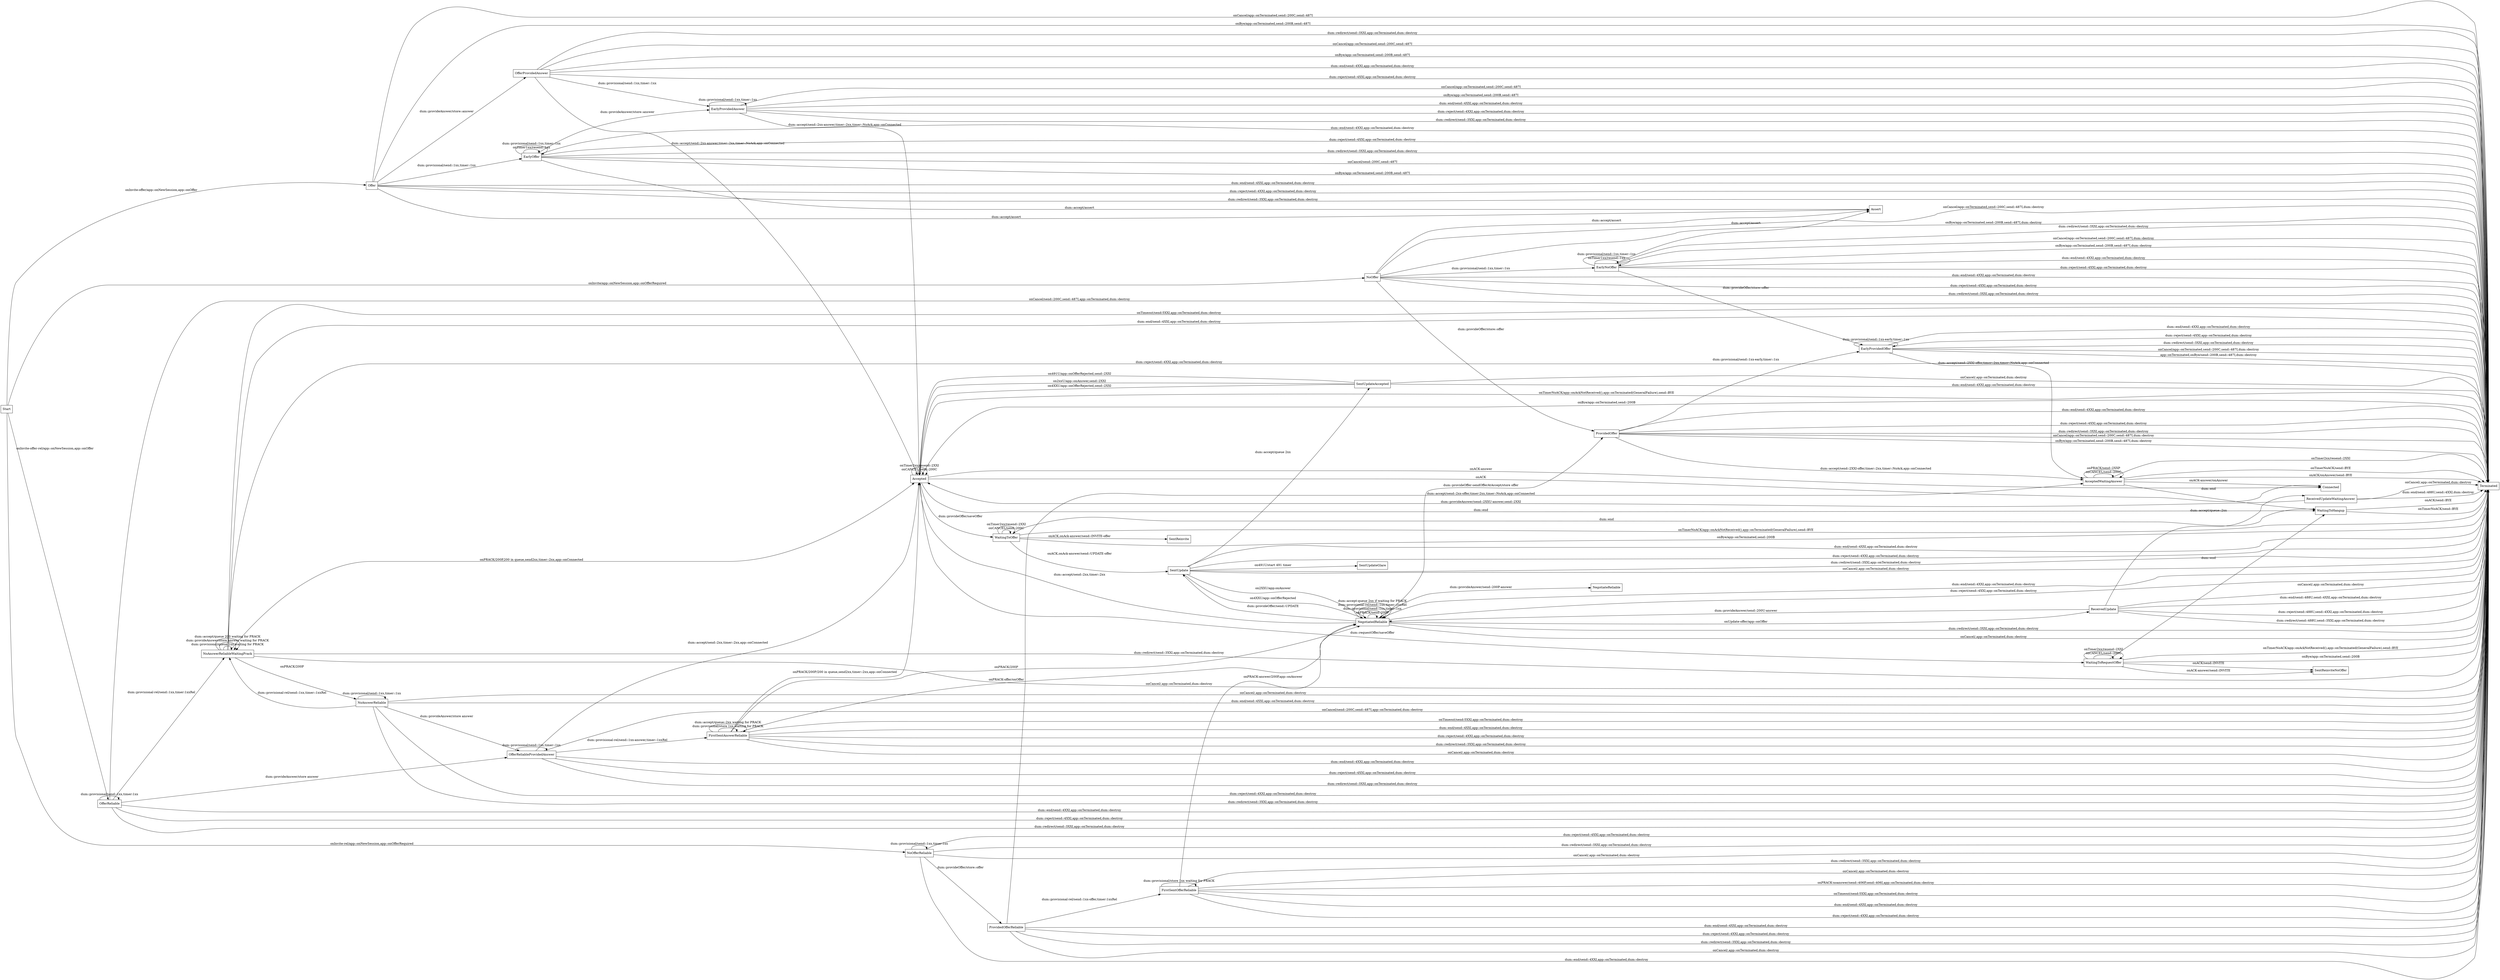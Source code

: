 //  names start with cap are states
//  names start with app:: are appliction handlers
//  names start with dum:: are dum interface to application
//  names start with lower case are actions
//  names start with on are events

//  Note:  not all Assert transitions are shown here
digraph UAS {
  rankdir=LR;
  node [shape = box];

  //////////////////////////////////////////
  // UAS - offer in INVITE
  Start -> Offer                                        [ label = "onInvite-offer/app::onNewSession,app::onOffer" ];

  Offer -> OfferProvidedAnswer                          [ label = "dum::provideAnswer/store::answer" ];
  Offer -> EarlyOffer                                   [ label = "dum::provisional/send::1xx,timer::1xx" ];
  Offer -> Assert                                       [ label = "dum::accept/assert" ];
  Offer -> Terminated                                   [ label = "dum::end/send::4XXI,app::onTerminated,dum::destroy" ];
  Offer -> Terminated                                   [ label = "dum::reject/send::4XXI,app::onTerminated,dum::destroy" ];
  Offer -> Terminated                                   [ label = "dum::redirect/send::3XXI,app::onTerminated,dum::destroy" ];
  Offer -> Terminated                                   [ label = "onCancel/app::onTerminated,send::200C,send::487I" ]; 
  Offer -> Terminated                                   [ label = "onBye/app::onTerminated,send::200B,send::487I" ]; 

  OfferProvidedAnswer -> Accepted                       [ label = "dum::accept/send::2xx-answer,timer::2xx,timer::NoAck,app::onConnected" ];
  OfferProvidedAnswer -> EarlyProvidedAnswer            [ label = "dum::provisional/send::1xx,timer::1xx" ]; // include early-media
  OfferProvidedAnswer -> Terminated                     [ label = "dum::end/send::4XXI,app::onTerminated,dum::destroy" ];
  OfferProvidedAnswer -> Terminated                     [ label = "dum::reject/send::4XXI,app::onTerminated,dum::destroy" ];
  OfferProvidedAnswer -> Terminated                     [ label = "dum::redirect/send::3XXI,app::onTerminated,dum::destroy" ];
  OfferProvidedAnswer -> Terminated                     [ label = "onCancel/app::onTerminated,send::200C,send::487I" ];
  OfferProvidedAnswer -> Terminated                     [ label = "onBye/app::onTerminated,send::200B,send::487I" ]; 

  Accepted -> Connected                                 [ label = "onACK" ];
  Accepted -> Connected                                 [ label = "onACK-answer" ];  // illegal - but accept anyway
  Accepted -> Accepted                                  [ label = "onCANCEL/send::200C" ]; 
  Accepted -> Accepted                                  [ label = "onTimer2xx/resend::2XXI" ];
  Accepted -> Terminated                                [ label = "onTimerNoACK/app::onAckNotReceived(),app::onTerminated(GeneralFailure),send::BYE" ];
  Accepted -> Terminated                                [ label = "onBye/app::onTerminated,send::200B" ]; 
  Accepted -> WaitingToHangup                           [ label = "dum::end" ];
  Accepted -> WaitingToOffer                            [ label = "dum::provideOffer/saveOffer" ];
  Accepted -> WaitingToRequestOffer                     [ label = "dum::requestOffer/saveOffer" ];

  WaitingToOffer -> SentUpdate                          [ label = "onACK,onAck-answer/send::UPDATE-offer" ];  // on Ack-answer is illegal - but accept anyway for interop 
  WaitingToOffer -> SentReinvite                        [ label = "onACK,onAck-answer/send::INVITE-offer" ];  // on Ack-answer is illegal - but accept anyway for interop 
  WaitingToOffer -> WaitingToOffer                      [ label = "onCANCEL/send::200C" ]; 
  WaitingToOffer -> WaitingToOffer                      [ label = "onTimer2xx/resend::2XXI" ];
  WaitingToOffer -> Terminated                          [ label = "onTimerNoACK/app::onAckNotReceived(),app::onTerminated(GeneralFailure),send::BYE" ];
  WaitingToOffer -> Terminated                          [ label = "onBye/app::onTerminated,send::200B" ]; 
  WaitingToOffer -> WaitingToHangup                     [ label = "dum::end" ];

  WaitingToRequestOffer -> SentReinviteNoOffer          [ label = "onACK/send::INVITE" ]; 
  WaitingToRequestOffer -> SentReinviteNoOffer          [ label = "onACK-answer/send::INVITE" ];
  WaitingToRequestOffer -> WaitingToRequestOffer        [ label = "onCANCEL/send::200C" ]; 
  WaitingToRequestOffer -> WaitingToRequestOffer        [ label = "onTimer2xx/resend::2XXI" ];
  WaitingToRequestOffer -> Terminated                   [ label = "onTimerNoACK/app::onAckNotReceived(),app::onTerminated(GeneralFailure),send::BYE" ];
  WaitingToRequestOffer -> Terminated                   [ label = "onBye/app::onTerminated,send::200B" ]; 
  WaitingToRequestOffer -> WaitingToHangup              [ label = "dum::end" ];

  EarlyOffer -> EarlyOffer                              [ label = "onTimer1xx/resend::1xx" ];
  EarlyOffer -> EarlyOffer                              [ label = "dum::provisional/send::1xx,timer::1xx" ];
  EarlyOffer -> EarlyProvidedAnswer                     [ label = "dum::provideAnswer/store::answer" ];
  EarlyOffer -> Assert                                  [ label = "dum::accept/assert" ];
  EarlyOffer -> Terminated                              [ label = "dum::end/send::4XXI,app::onTerminated,dum::destroy" ];
  EarlyOffer -> Terminated                              [ label = "dum::reject/send::4XXI,app::onTerminated,dum::destroy" ];
  EarlyOffer -> Terminated                              [ label = "dum::redirect/send::3XXI,app::onTerminated,dum::destroy" ];
  EarlyOffer -> Terminated                              [ label = "onCancel/send::200C,send::487I" ];
  EarlyOffer -> Terminated                              [ label = "onBye/app::onTerminated,send::200B,send::487I" ];

  EarlyProvidedAnswer -> EarlyProvidedAnswer            [ label = "dum::provisional/send::1xx,timer::1xx" ]; // include early-media
  EarlyProvidedAnswer -> Accepted                       [ label = "dum::accept/send::2xx-answer,timer::2xx,timer::NoAck,app::onConnected" ];
  EarlyProvidedAnswer -> Terminated                     [ label = "dum::end/send::4XXI,app::onTerminated,dum::destroy" ];
  EarlyProvidedAnswer -> Terminated                     [ label = "dum::reject/send::4XXI,app::onTerminated,dum::destroy" ];
  EarlyProvidedAnswer -> Terminated                     [ label = "dum::redirect/send::3XXI,app::onTerminated,dum::destroy" ];
  EarlyProvidedAnswer -> Terminated                     [ label = "onCancel/app::onTerminated,send::200C,send::487I" ]; 
  EarlyProvidedAnswer -> Terminated                     [ label = "onBye/app::onTerminated,send::200B,send::487I" ]; 
  //////////////////////////////////////////


  //////////////////////////////////////////
  // UAS - no offer in INVITE
  Start -> NoOffer                                      [ label = "onInvite/app::onNewSession,app::onOfferRequired" ];

  NoOffer -> ProvidedOffer                              [ label = "dum::provideOffer/store::offer" ];
  NoOffer -> EarlyNoOffer                               [ label = "dum::provisional/send::1xx,timer::1xx" ]; // include early-media
  NoOffer -> Assert                                     [ label = "dum::accept/assert" ];
  NoOffer -> Terminated                                 [ label = "dum::end/send::4XXI,app::onTerminated,dum::destroy" ];
  NoOffer -> Terminated                                 [ label = "dum::reject/send::4XXI,app::onTerminated,dum::destroy" ];
  NoOffer -> Terminated                                 [ label = "dum::redirect/send::3XXI,app::onTerminated,dum::destroy" ];
  NoOffer -> Terminated                                 [ label = "onCancel/app::onTerminated,send::200C,send::487I,dum::destroy" ]; 
  NoOffer -> Terminated                                 [ label = "onBye/app::onTerminated,send::200B,send::487I,dum::destroy" ]; 

  ProvidedOffer -> EarlyProvidedOffer                   [ label = "dum::provisional/send::1xx-early,timer::1xx" ]; 
  ProvidedOffer -> AcceptedWaitingAnswer                [ label = "dum::accept/send::2XXI-offer,timer::2xx,timer::NoAck,app::onConnected" ];
  ProvidedOffer -> Terminated                           [ label = "dum::end/send::4XXI,app::onTerminated,dum::destroy" ];
  ProvidedOffer -> Terminated                           [ label = "dum::reject/send::4XXI,app::onTerminated,dum::destroy" ];
  ProvidedOffer -> Terminated                           [ label = "dum::redirect/send::3XXI,app::onTerminated,dum::destroy" ];
  ProvidedOffer -> Terminated                           [ label = "onCancel/app::onTerminated,send::200C,send::487I,dum::destroy" ]; 
  ProvidedOffer -> Terminated                           [ label = "onBye/app::onTerminated,send::200B,send::487I,dum::destroy" ]; 

  EarlyNoOffer -> EarlyNoOffer                          [ label = "onTimer1xx/resend::1xx" ];
  EarlyNoOffer -> EarlyNoOffer                          [ label = "dum::provisional/send::1xx,timer::1xx" ];
  EarlyNoOffer -> EarlyProvidedOffer                    [ label = "dum::provideOffer/store::offer" ];
  EarlyNoOffer -> Assert                                [ label = "dum::accept/assert" ];
  EarlyNoOffer -> Terminated                            [ label = "dum::end/send::4XXI,app::onTerminated,dum::destroy" ];
  EarlyNoOffer -> Terminated                            [ label = "dum::reject/send::4XXI,app::onTerminated,dum::destroy" ];
  EarlyNoOffer -> Terminated                            [ label = "dum::redirect/send::3XXI,app::onTerminated,dum::destroy" ];
  EarlyNoOffer -> Terminated                            [ label = "onCancel/app::onTerminated,send::200C,send::487I,dum::destroy" ];
  EarlyNoOffer -> Terminated                            [ label = "onBye/app::onTerminated,send::200B,send::487I,dum::destroy" ];

  EarlyProvidedOffer -> EarlyProvidedOffer              [ label = "dum::provisional/send::1xx-early,timer::1xx" ]; 
  EarlyProvidedOffer -> AcceptedWaitingAnswer           [ label = "dum::accept/send::2XXI-offer,timer::2xx,timer::NoAck,app::onConnected" ];
  EarlyProvidedOffer -> Terminated                      [ label = "dum::end/send::4XXI,app::onTerminated,dum::destroy" ];
  EarlyProvidedOffer -> Terminated                      [ label = "dum::reject/send::4XXI,app::onTerminated,dum::destroy" ];
  EarlyProvidedOffer -> Terminated                      [ label = "dum::redirect/send::3XXI,app::onTerminated,dum::destroy" ];
  EarlyProvidedOffer -> Terminated                      [ label = "onCancel/app::onTerminated,send::200C,send::487I,dum::destroy" ]; 
  EarlyProvidedOffer -> Terminated                      [ label = "app::onTerminated,onBye/send::200B,send::487I,dum::destroy" ]; 

  AcceptedWaitingAnswer -> Connected                    [ label = "onACK-answer/onAnswer" ];
  AcceptedWaitingAnswer -> Terminated                   [ label = "onACK/onAnswer/send::BYE" ];
  AcceptedWaitingAnswer -> AcceptedWaitingAnswer        [ label = "onCANCEL/send::200C" ]; 
  AcceptedWaitingAnswer -> AcceptedWaitingAnswer        [ label = "onPRACK/send::2XXP" ];
  AcceptedWaitingAnswer -> Terminated                   [ label = "onTimer2xx/resend::2XXI" ]; // !jf! destroy?
  AcceptedWaitingAnswer -> Terminated                   [ label = "onTimerNoACK/send::BYE" ];
  AcceptedWaitingAnswer -> WaitingToHangup              [ label = "dum::end" ];
  // reject is not allowed once accepted

  WaitingToHangup -> Terminated                         [ label = "onACK/send::BYE" ];
  WaitingToHangup -> Terminated                         [ label = "onTimerNoACK/send::BYE" ];
  

  //////////////////////////////////////////


  Start -> OfferReliable                                [ label = "onInvite-offer-rel/app::onNewSession,app::onOffer" ];
  Start -> NoOfferReliable                              [ label = "onInvite-rel/app::onNewSession,app::onOfferRequired" ];

  OfferReliable -> OfferReliableProvidedAnswer          [ label = "dum::provideAnswer/store answer" ];
  OfferReliable -> NoAnswerReliableWaitingPrack         [ label = "dum::provisional-rel/send::1xx,timer:1xxRel" ]
  OfferReliable -> OfferReliable                        [ label = "dum::provisional/send::1xx,timer:1xx" ]
  OfferReliable -> Terminated                           [ label = "dum::end/send::4XXI,app::onTerminated,dum::destroy" ];
  OfferReliable -> Terminated                           [ label = "dum::reject/send::4XXI,app::onTerminated,dum::destroy" ];
  OfferReliable -> Terminated                           [ label = "dum::redirect/send::3XXI,app::onTerminated,dum::destroy" ];
  OfferReliable -> Terminated                           [ label = "onCancel/send::200C,send::487I,app::onTerminated,dum::destroy" ];

  OfferReliableProvidedAnswer -> FirstSentAnswerReliable [ label = "dum::provisional-rel/send::1xx-answer,timer::1xxRel" ];
  OfferReliableProvidedAnswer -> OfferReliableProvidedAnswer [ label = "dum::provisional/send::1xx,timer::1xx" ];
  OfferReliableProvidedAnswer -> Accepted               [ label = "dum::accept/send::2xx,timer::2xx,app::onConnected" ];
  OfferReliableProvidedAnswer -> Terminated             [ label = "dum::end/send::4XXI,app::onTerminated,dum::destroy" ];
  OfferReliableProvidedAnswer -> Terminated             [ label = "dum::reject/send::4XXI,app::onTerminated,dum::destroy" ];
  OfferReliableProvidedAnswer -> Terminated             [ label = "dum::redirect/send::3XXI,app::onTerminated,dum::destroy" ];
  OfferReliableProvidedAnswer -> Terminated             [ label = "onCancel/send::200C,send::487I,app::onTerminated,dum::destroy" ];

  NoAnswerReliableWaitingPrack -> NoAnswerReliableWaitingPrack [ label = "dum::provisional/queue 1xx waiting for PRACK" ];
  NoAnswerReliableWaitingPrack -> NoAnswerReliableWaitingPrack [ label = "dum::provideAnswer/store answer waiting for PRACK" ];
  NoAnswerReliableWaitingPrack -> NoAnswerReliableWaitingPrack [ label = "dum::accept/queue 200 waiting for PRACK" ];
  NoAnswerReliableWaitingPrack -> NoAnswerReliable      [ label = "onPRACK/200P" ];
  NoAnswerReliableWaitingPrack -> Accepted              [ label = "onPRACK/200P,200 in queue,send2xx,timer::2xx,app::onConnected" ];
  NoAnswerReliableWaitingPrack -> Terminated            [ label = "onTimeout/send:5XXI,app::onTerminated,dum::destroy" ];
  NoAnswerReliableWaitingPrack -> Terminated            [ label = "dum::end/send::4XXI,app::onTerminated,dum::destroy" ];
  NoAnswerReliableWaitingPrack -> Terminated            [ label = "dum::reject/send::4XXI,app::onTerminated,dum::destroy" ];
  NoAnswerReliableWaitingPrack -> Terminated            [ label = "dum::redirect/send::3XXI,app::onTerminated,dum::destroy" ];
  NoAnswerReliableWaitingPrack -> Terminated            [ label = "onCancel/,app::onTerminated,dum::destroy" ];

  NoAnswerReliable -> NoAnswerReliable                  [ label = "dum::provisional/send::1xx,timer::1xx" ];
  NoAnswerReliable -> NoAnswerReliableWaitingPrack      [ label = "dum::provisional-rel/send::1xx,timer::1xxRel" ];
  NoAnswerReliable -> OfferReliableProvidedAnswer       [ label = "dum::provideAnswer/store answer" ];
  NoAnswerReliable -> Terminated                        [ label = "dum::end/send::4XXI,app::onTerminated,dum::destroy" ];
  NoAnswerReliable -> Terminated                        [ label = "dum::reject/send::4XXI,app::onTerminated,dum::destroy" ];
  NoAnswerReliable -> Terminated                        [ label = "dum::redirect/send::3XXI,app::onTerminated,dum::destroy" ];
  NoAnswerReliable -> Terminated                        [ label = "onCancel/,app::onTerminated,dum::destroy" ];

  NoOfferReliable -> NoOfferReliable                    [ label = "dum::provisional/send::1xx,timer:1xx" ]; 
  NoOfferReliable -> ProvidedOfferReliable              [ label = "dum::provideOffer/store::offer" ];
  NoOfferReliable -> Terminated                         [ label = "dum::end/send::4XXI,app::onTerminated,dum::destroy" ];
  NoOfferReliable -> Terminated                         [ label = "dum::reject/send::4XXI,app::onTerminated,dum::destroy" ];
  NoOfferReliable -> Terminated                         [ label = "dum::redirect/send::3XXI,app::onTerminated,dum::destroy" ];
  NoOfferReliable -> Terminated                         [ label = "onCancel/,app::onTerminated,dum::destroy" ];

  ProvidedOfferReliable -> FirstSentOfferReliable       [ label = "dum::provisional-rel/send::1xx-offer,timer:1xxRel" ];
  ProvidedOfferReliable -> AcceptedWaitingAnswer        [ label = "dum::accept/send::2xx-offer,timer:2xx,timer::NoAck,app::onConnected" ];
  ProvidedOfferReliable -> Terminated                   [ label = "dum::end/send::4XXI,app::onTerminated,dum::destroy" ];
  ProvidedOfferReliable -> Terminated                   [ label = "dum::reject/send::4XXI,app::onTerminated,dum::destroy" ];
  ProvidedOfferReliable -> Terminated                   [ label = "dum::redirect/send::3XXI,app::onTerminated,dum::destroy" ];
  ProvidedOfferReliable -> Terminated                   [ label = "onCancel/,app::onTerminated,dum::destroy" ];

  FirstSentOfferReliable -> FirstSentOfferReliable      [ label = "dum::provisional/store 1xx waiting for PRACK" ]; 
  FirstSentOfferReliable -> NegotiatedReliable          [ label = "onPRACK-answer/200P,app::onAnswer" ];
  FirstSentOfferReliable -> Terminated                  [ label = "onPRACK-noanswer/send::406P,send::406I,app::onTerminated,dum::destroy" ];
  FirstSentOfferReliable -> Terminated                  [ label = "onTimeout/send:5XXI,app::onTerminated,dum::destroy" ];
  FirstSentOfferReliable -> Terminated                  [ label = "dum::end/send::4XXI,app::onTerminated,dum::destroy" ];  
  FirstSentOfferReliable -> Terminated                  [ label = "dum::reject/send::4XXI,app::onTerminated,dum::destroy" ]; 
  FirstSentOfferReliable -> Terminated                  [ label = "dum::redirect/send::3XXI,app::onTerminated,dum::destroy" ];
  FirstSentOfferReliable -> Terminated                  [ label = "onCancel/,app::onTerminated,dum::destroy" ];

  FirstSentAnswerReliable -> FirstSentAnswerReliable    [ label = "dum::provisional/store 1xx waiting for PRACK" ]; 
  FirstSentAnswerReliable -> FirstSentAnswerReliable    [ label = "dum::accept/queue::2xx waiting for PRACK" ];
  FirstSentAnswerReliable -> NegotiatedReliable         [ label = "onPRACK/200P" ];
  FirstSentAnswerReliable -> NegotiatedReliable         [ label = "onPRACK-offer/onOffer" ];
  FirstSentAnswerReliable -> Accepted                   [ label = "onPRACK/200P/200 in queue,send2xx,timer::2xx,app::onConnected" ];
  FirstSentAnswerReliable -> Terminated                 [ label = "onTimeout/send:5XXI,app::onTerminated,dum::destroy" ];
  FirstSentAnswerReliable -> Terminated                 [ label = "dum::end/send::4XXI,app::onTerminated,dum::destroy" ];  
  FirstSentAnswerReliable -> Terminated                 [ label = "dum::reject/send::4XXI,app::onTerminated,dum::destroy" ];
  FirstSentAnswerReliable -> Terminated                 [ label = "dum::redirect/send::3XXI,app::onTerminated,dum::destroy" ];
  FirstSentAnswerReliable -> Terminated                 [ label = "onCancel/,app::onTerminated,dum::destroy" ];

  NegotiatedReliable -> NegotiatedReliable              [ label = "onPRACK/send::200P" ]; 
  NegotiatedReliable -> NegotiatedReliable              [ label = "dum::provisional/send::1xx,timer::1xx" ];
  NegotiatedReliable -> NegotiatedReliable              [ label = "dum::provisional-rel/send::1xx,timer::1xxRel" ];
  NegotiatedReliable -> Accepted                        [ label = "dum::accept/send::2xx,timer::2xx" ];
  NegotiatedReliable -> NegotiatedReliable              [ label = "dum::accept-queue 2xx if waiting for PRACK" ];
  NegotiatedReliable -> ReceivedUpdate                  [ label = "onUpdate-offer/app::onOffer" ];
  NegotiatedReliable -> SentUpdate                      [ label = "dum::provideOffer/send::UPDATE" ];
  NegotiatedReliable -> ProvidedOffer                   [ label = "dum::provideOffer-sendOfferAtAccept/store offer" ];
  NegotiatedReliable -> NegotiateReliable               [ label = "dum::provideAnswer/send::200P-answer" ];
  NegotiatedReliable -> Terminated                      [ label = "dum::end/send::4XXI,app::onTerminated,dum::destroy" ];
  NegotiatedReliable -> Terminated                      [ label = "dum::reject/send::4XXI,app::onTerminated,dum::destroy" ]; 
  NegotiatedReliable -> Terminated                      [ label = "dum::redirect/send::3XXI,app::onTerminated,dum::destroy" ]; 
  NegotiatedReliable -> Terminated                      [ label = "onCancel/,app::onTerminated,dum::destroy" ];
    
  SentUpdate -> SentUpdateAccepted                      [ label = "dum::accept/queue 2xx" ];
  SentUpdate -> NegotiatedReliable                      [ label = "on2XXU/app:onAnswer" ];
  SentUpdate -> SentUpdateGlare                         [ label = "on491U/start 491 timer" ];
  SentUpdate -> NegotiatedReliable                      [ label = "on4XXU/app::onOfferRejected" ];
  SentUpdate -> Terminated                              [ label = "dum::end/send::4XXI,app::onTerminated,dum::destroy" ];
  SentUpdate -> Terminated                              [ label = "dum::reject/send::4XXI,app::onTerminated,dum::destroy" ]; 
  SentUpdate -> Terminated                              [ label = "dum::redirect/send::3XXI,app::onTerminated,dum::destroy" ]; 
  SentUpdate -> Terminated                              [ label = "onCancel/,app::onTerminated,dum::destroy" ];

  SentUpdateAccepted -> Accepted                        [ label = "on2xxU/app::onAnswer,send::2XXI" ];
  SentUpdateAccepted -> Accepted                        [ label = "on4XXU/app::onOfferRejected,send::2XXI" ];
  SentUpdateAccepted -> Accepted                        [ label = "on491U/app::onOfferRejected,send::2XXI" ];
  SentUpdateAccepted -> Terminated                      [ label = "dum::end/send::4XXI,app::onTerminated,dum::destroy" ];
  SentUpdateAccepted -> Terminated                      [ label = "onCancel/,app::onTerminated,dum::destroy" ];
  // reject is not allowed once accepted

  ReceivedUpdate -> ReceivedUpdateWaitingAnswer         [ label = "dum::accept/queue::2xx" ];
  ReceivedUpdate -> NegotiatedReliable                  [ label = "dum::provideAnswer/send::200U-answer" ];
  ReceivedUpdate -> Terminated                          [ label = "dum::end/send::488U,send::4XXI,app::onTerminated,dum::destroy" ];
  ReceivedUpdate -> Terminated                          [ label = "dum::reject/send::488U,send::4XXI,app::onTerminated,dum::destroy" ]; 
  ReceivedUpdate -> Terminated                          [ label = "dum::redirect/send::488U,send::3XXI,app::onTerminated,dum::destroy" ]; 
  ReceivedUpdate -> Terminated                          [ label = "onCancel/,app::onTerminated,dum::destroy" ];

  ReceivedUpdateWaitingAnswer -> Accepted               [ label = "dum::provideAnswer/send::2XXU-answer,send::2XXI" ];
  ReceivedUpdateWaitingAnswer -> Terminated             [ label = "dum::end/send::488U,send::4XXI,dum::destroy" ];
  ReceivedUpdateWaitingAnswer -> Terminated             [ label = "onCancel/,app::onTerminated,dum::destroy" ];
  // reject is not allowed once accepted
}
